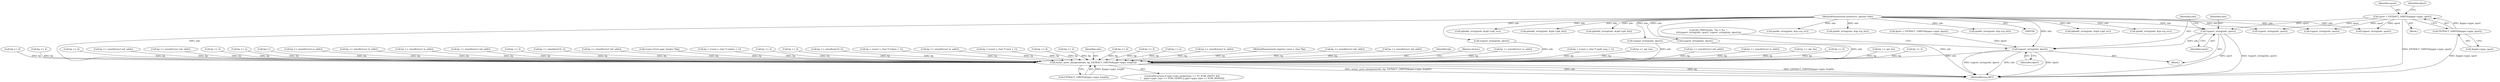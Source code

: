 digraph "0_tcpdump_4601c685e7fd19c3724d5e499c69b8d3ec49933e@pointer" {
"1000310" [label="(Call,tcpport_string(ndo, sport))"];
"1000107" [label="(MethodParameterIn,netdissect_options *ndo)"];
"1000203" [label="(Call,sport = EXTRACT_16BITS(&pgm->pgm_sport))"];
"1000205" [label="(Call,EXTRACT_16BITS(&pgm->pgm_sport))"];
"1000313" [label="(Call,tcpport_string(ndo, dport))"];
"1001997" [label="(Call,zmtp1_print_datagram(ndo, bp, EXTRACT_16BITS(&pgm->pgm_length)))"];
"1001218" [label="(Call,bp += 4)"];
"1000312" [label="(Identifier,sport)"];
"1000203" [label="(Call,sport = EXTRACT_16BITS(&pgm->pgm_sport))"];
"1001186" [label="(Call,bp += 4)"];
"1001597" [label="(Call,bp += 2)"];
"1001979" [label="(ControlStructure,if (ndo->ndo_packettype == PT_PGM_ZMTP1 &&\n\t    (pgm->pgm_type == PGM_ODATA || pgm->pgm_type == PGM_RDATA)))"];
"1000169" [label="(Call,ip6addr_string(ndo, &ip6->ip6_src))"];
"1000496" [label="(Call,bp = (const u_char *) (poll_msg + 1))"];
"1001665" [label="(Call,bp += opt_len)"];
"1001802" [label="(Call,bp += sizeof(struct in6_addr))"];
"1000418" [label="(Call,bp += sizeof(struct in_addr))"];
"1000264" [label="(Call,tcpport_string(ndo, dport))"];
"1001575" [label="(Call,bp += opt_len)"];
"1000205" [label="(Call,EXTRACT_16BITS(&pgm->pgm_sport))"];
"1000190" [label="(Call,ipaddr_string(ndo, &ip->ip_src))"];
"1000313" [label="(Call,tcpport_string(ndo, dport))"];
"1000210" [label="(Call,dport = EXTRACT_16BITS(&pgm->pgm_dport))"];
"1000206" [label="(Call,&pgm->pgm_sport)"];
"1001459" [label="(Call,bp += 4)"];
"1000233" [label="(Call,ip6addr_string(ndo, &ip6->ip6_src))"];
"1001377" [label="(Call,bp += sizeof(struct in_addr))"];
"1000108" [label="(MethodParameterIn,register const u_char *bp)"];
"1002019" [label="(MethodReturn,RET)"];
"1000111" [label="(Block,)"];
"1000314" [label="(Identifier,ndo)"];
"1000240" [label="(Call,tcpport_string(ndo, sport))"];
"1000434" [label="(Call,bp += sizeof(struct in6_addr))"];
"1000204" [label="(Identifier,sport)"];
"1000175" [label="(Call,ip6addr_string(ndo, &ip6->ip6_dst))"];
"1001416" [label="(Call,bp += sizeof(struct in6_addr))"];
"1001999" [label="(Identifier,bp)"];
"1002005" [label="(Return,return;)"];
"1000250" [label="(Call,tcpport_string(ndo, dport))"];
"1000545" [label="(Call,bp += sizeof(struct in_addr))"];
"1000244" [label="(Call,ip6addr_string(ndo, &ip6->ip6_dst))"];
"1001961" [label="(Call,bp += opt_len)"];
"1001494" [label="(Call,bp += 4)"];
"1001529" [label="(Call,bp += 4)"];
"1001091" [label="(Call,bp += 2)"];
"1001260" [label="(Call,bp += 4)"];
"1000561" [label="(Call,bp += sizeof(struct in6_addr))"];
"1000765" [label="(Call,bp += sizeof(struct in6_addr))"];
"1000309" [label="(Block,)"];
"1000315" [label="(Identifier,dport)"];
"1001623" [label="(Call,bp += 2)"];
"1000282" [label="(Call,ipaddr_string(ndo, &ip->ip_src))"];
"1001152" [label="(Call,bp += 2)"];
"1001024" [label="(Call,bp++)"];
"1000749" [label="(Call,bp += sizeof(struct in_addr))"];
"1001890" [label="(Call,bp += sizeof(struct in_addr))"];
"1000293" [label="(Call,ipaddr_string(ndo, &ip->ip_dst))"];
"1001997" [label="(Call,zmtp1_print_datagram(ndo, bp, EXTRACT_16BITS(&pgm->pgm_length)))"];
"1001763" [label="(Call,bp += sizeof(struct in_addr))"];
"1000810" [label="(Call,bp += sizeof(struct in6_addr))"];
"1001557" [label="(Call,bp += 2)"];
"1000107" [label="(MethodParameterIn,netdissect_options *ndo)"];
"1000310" [label="(Call,tcpport_string(ndo, sport))"];
"1002000" [label="(Call,EXTRACT_16BITS(&pgm->pgm_length))"];
"1000604" [label="(Call,bp += sizeof(uint32_t))"];
"1001929" [label="(Call,bp += sizeof(struct in6_addr))"];
"1000128" [label="(Call,(const struct pgm_header *)bp)"];
"1000662" [label="(Call,bp = (const u_char *) (odata + 1))"];
"1000304" [label="(Call,ND_PRINT((ndo, \"%s > %s: \",\n\t\t\t\ttcpport_string(ndo, sport), tcpport_string(ndo, dport))))"];
"1001649" [label="(Call,bp += 2)"];
"1000261" [label="(Call,tcpport_string(ndo, sport))"];
"1000211" [label="(Identifier,dport)"];
"1001134" [label="(Call,bp += 4)"];
"1000978" [label="(Call,bp += sizeof(uint16_t))"];
"1000289" [label="(Call,tcpport_string(ndo, sport))"];
"1000699" [label="(Call,bp = (const u_char *) (rdata + 1))"];
"1000794" [label="(Call,bp += sizeof(struct in_addr))"];
"1000881" [label="(Call,bp = (const u_char *) (ack + 1))"];
"1001304" [label="(Call,bp += 4)"];
"1000299" [label="(Call,tcpport_string(ndo, dport))"];
"1001687" [label="(Call,bp += 2)"];
"1000311" [label="(Identifier,ndo)"];
"1001998" [label="(Identifier,ndo)"];
"1000196" [label="(Call,ipaddr_string(ndo, &ip->ip_dst))"];
"1000310" -> "1000309"  [label="AST: "];
"1000310" -> "1000312"  [label="CFG: "];
"1000311" -> "1000310"  [label="AST: "];
"1000312" -> "1000310"  [label="AST: "];
"1000314" -> "1000310"  [label="CFG: "];
"1000310" -> "1002019"  [label="DDG: tcpport_string(ndo, sport)"];
"1000310" -> "1002019"  [label="DDG: sport"];
"1000107" -> "1000310"  [label="DDG: ndo"];
"1000203" -> "1000310"  [label="DDG: sport"];
"1000310" -> "1000313"  [label="DDG: ndo"];
"1000107" -> "1000106"  [label="AST: "];
"1000107" -> "1002019"  [label="DDG: ndo"];
"1000107" -> "1000169"  [label="DDG: ndo"];
"1000107" -> "1000175"  [label="DDG: ndo"];
"1000107" -> "1000190"  [label="DDG: ndo"];
"1000107" -> "1000196"  [label="DDG: ndo"];
"1000107" -> "1000233"  [label="DDG: ndo"];
"1000107" -> "1000240"  [label="DDG: ndo"];
"1000107" -> "1000244"  [label="DDG: ndo"];
"1000107" -> "1000250"  [label="DDG: ndo"];
"1000107" -> "1000261"  [label="DDG: ndo"];
"1000107" -> "1000264"  [label="DDG: ndo"];
"1000107" -> "1000282"  [label="DDG: ndo"];
"1000107" -> "1000289"  [label="DDG: ndo"];
"1000107" -> "1000293"  [label="DDG: ndo"];
"1000107" -> "1000299"  [label="DDG: ndo"];
"1000107" -> "1000313"  [label="DDG: ndo"];
"1000107" -> "1001997"  [label="DDG: ndo"];
"1000203" -> "1000111"  [label="AST: "];
"1000203" -> "1000205"  [label="CFG: "];
"1000204" -> "1000203"  [label="AST: "];
"1000205" -> "1000203"  [label="AST: "];
"1000211" -> "1000203"  [label="CFG: "];
"1000203" -> "1002019"  [label="DDG: EXTRACT_16BITS(&pgm->pgm_sport)"];
"1000205" -> "1000203"  [label="DDG: &pgm->pgm_sport"];
"1000203" -> "1000240"  [label="DDG: sport"];
"1000203" -> "1000261"  [label="DDG: sport"];
"1000203" -> "1000289"  [label="DDG: sport"];
"1000205" -> "1000206"  [label="CFG: "];
"1000206" -> "1000205"  [label="AST: "];
"1000205" -> "1002019"  [label="DDG: &pgm->pgm_sport"];
"1000313" -> "1000309"  [label="AST: "];
"1000313" -> "1000315"  [label="CFG: "];
"1000314" -> "1000313"  [label="AST: "];
"1000315" -> "1000313"  [label="AST: "];
"1000304" -> "1000313"  [label="CFG: "];
"1000313" -> "1002019"  [label="DDG: dport"];
"1000313" -> "1002019"  [label="DDG: tcpport_string(ndo, dport)"];
"1000313" -> "1002019"  [label="DDG: ndo"];
"1000210" -> "1000313"  [label="DDG: dport"];
"1000313" -> "1001997"  [label="DDG: ndo"];
"1001997" -> "1001979"  [label="AST: "];
"1001997" -> "1002000"  [label="CFG: "];
"1001998" -> "1001997"  [label="AST: "];
"1001999" -> "1001997"  [label="AST: "];
"1002000" -> "1001997"  [label="AST: "];
"1002005" -> "1001997"  [label="CFG: "];
"1001997" -> "1002019"  [label="DDG: ndo"];
"1001997" -> "1002019"  [label="DDG: bp"];
"1001997" -> "1002019"  [label="DDG: EXTRACT_16BITS(&pgm->pgm_length)"];
"1001997" -> "1002019"  [label="DDG: zmtp1_print_datagram(ndo, bp, EXTRACT_16BITS(&pgm->pgm_length))"];
"1000250" -> "1001997"  [label="DDG: ndo"];
"1000264" -> "1001997"  [label="DDG: ndo"];
"1000299" -> "1001997"  [label="DDG: ndo"];
"1001557" -> "1001997"  [label="DDG: bp"];
"1001529" -> "1001997"  [label="DDG: bp"];
"1001929" -> "1001997"  [label="DDG: bp"];
"1001763" -> "1001997"  [label="DDG: bp"];
"1001665" -> "1001997"  [label="DDG: bp"];
"1001802" -> "1001997"  [label="DDG: bp"];
"1001218" -> "1001997"  [label="DDG: bp"];
"1000604" -> "1001997"  [label="DDG: bp"];
"1001304" -> "1001997"  [label="DDG: bp"];
"1000418" -> "1001997"  [label="DDG: bp"];
"1001024" -> "1001997"  [label="DDG: bp"];
"1001186" -> "1001997"  [label="DDG: bp"];
"1000128" -> "1001997"  [label="DDG: bp"];
"1000699" -> "1001997"  [label="DDG: bp"];
"1001961" -> "1001997"  [label="DDG: bp"];
"1001459" -> "1001997"  [label="DDG: bp"];
"1000662" -> "1001997"  [label="DDG: bp"];
"1000561" -> "1001997"  [label="DDG: bp"];
"1001687" -> "1001997"  [label="DDG: bp"];
"1001134" -> "1001997"  [label="DDG: bp"];
"1001416" -> "1001997"  [label="DDG: bp"];
"1000978" -> "1001997"  [label="DDG: bp"];
"1001494" -> "1001997"  [label="DDG: bp"];
"1001649" -> "1001997"  [label="DDG: bp"];
"1000545" -> "1001997"  [label="DDG: bp"];
"1001597" -> "1001997"  [label="DDG: bp"];
"1000749" -> "1001997"  [label="DDG: bp"];
"1000794" -> "1001997"  [label="DDG: bp"];
"1001575" -> "1001997"  [label="DDG: bp"];
"1001623" -> "1001997"  [label="DDG: bp"];
"1000496" -> "1001997"  [label="DDG: bp"];
"1001890" -> "1001997"  [label="DDG: bp"];
"1000765" -> "1001997"  [label="DDG: bp"];
"1000881" -> "1001997"  [label="DDG: bp"];
"1001152" -> "1001997"  [label="DDG: bp"];
"1000810" -> "1001997"  [label="DDG: bp"];
"1001091" -> "1001997"  [label="DDG: bp"];
"1000434" -> "1001997"  [label="DDG: bp"];
"1001377" -> "1001997"  [label="DDG: bp"];
"1001260" -> "1001997"  [label="DDG: bp"];
"1000108" -> "1001997"  [label="DDG: bp"];
"1002000" -> "1001997"  [label="DDG: &pgm->pgm_length"];
}

